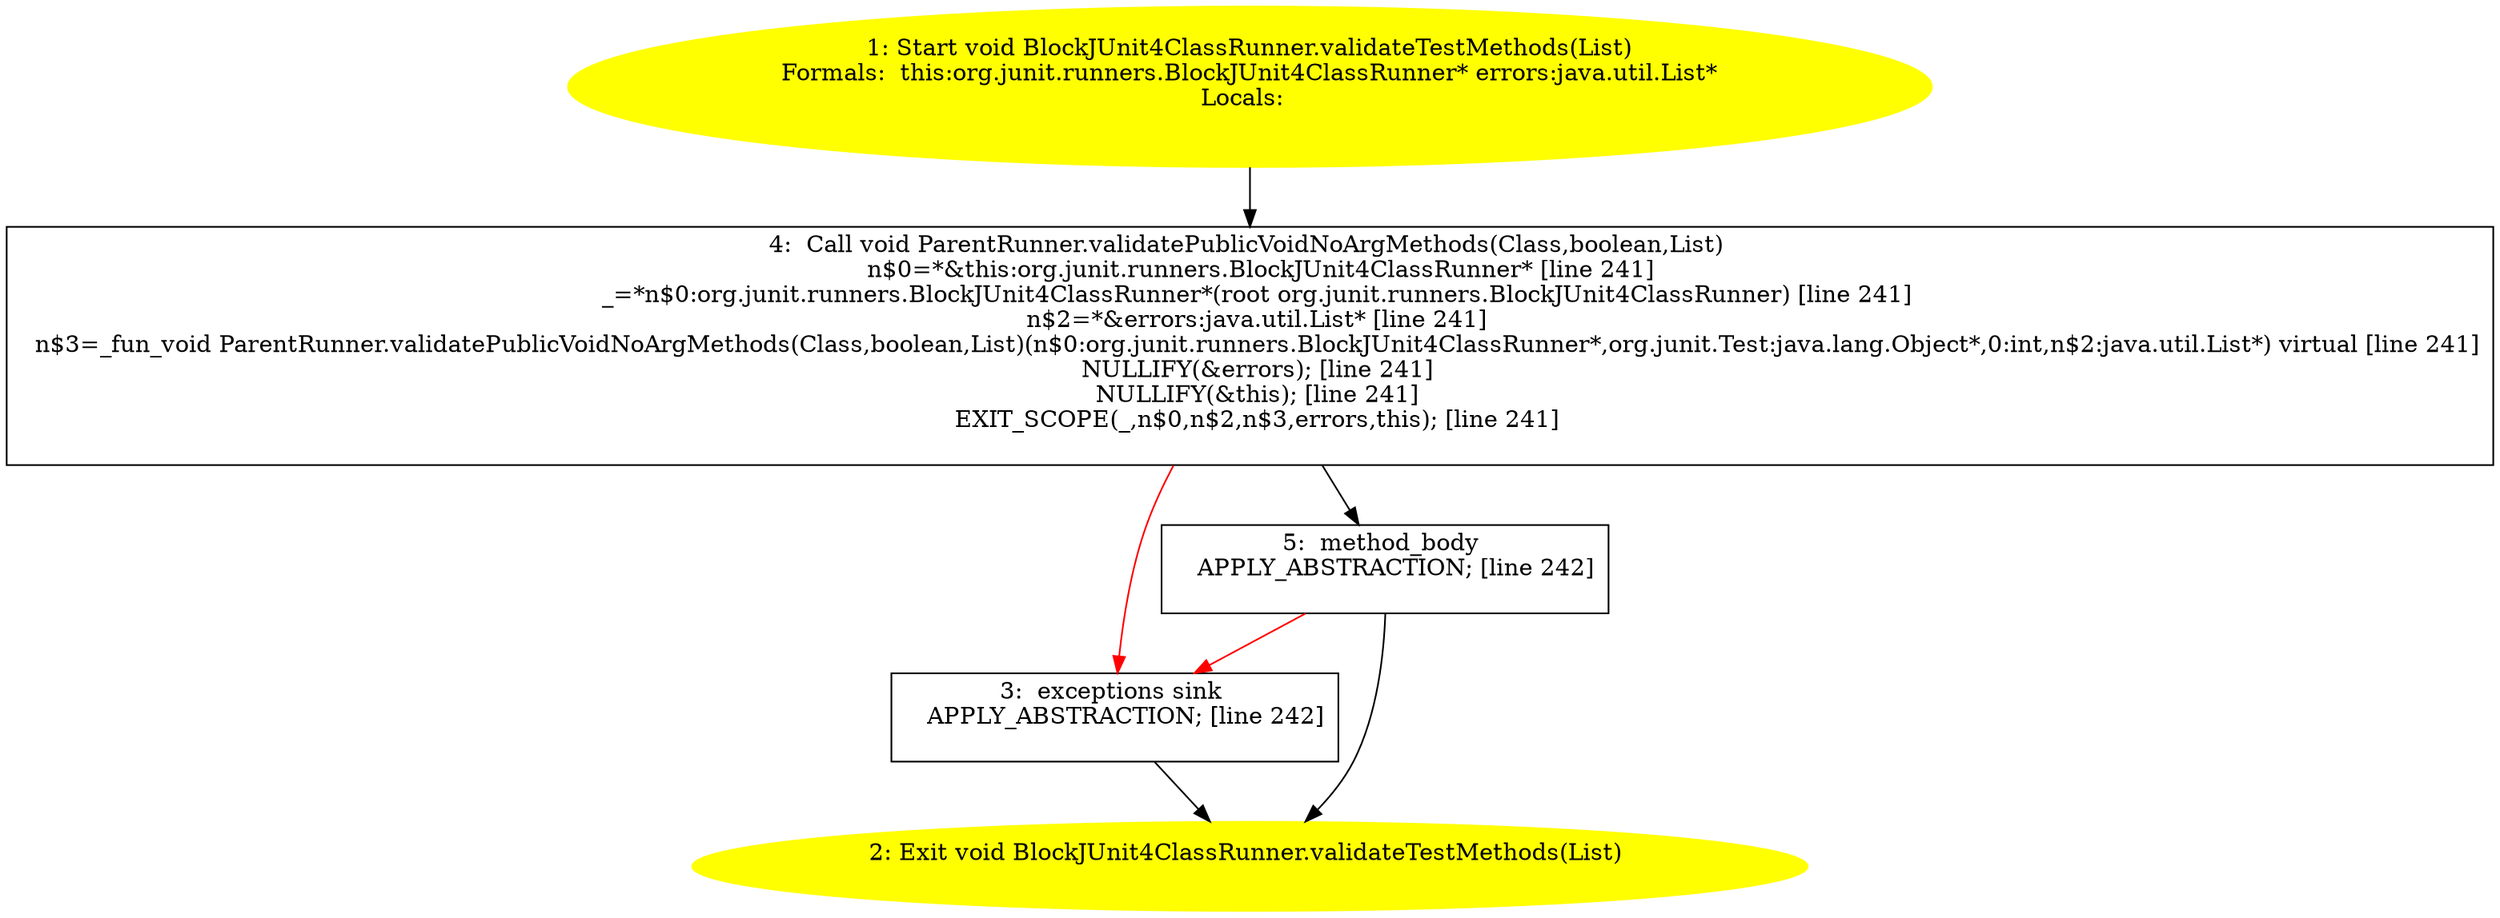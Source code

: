 /* @generated */
digraph cfg {
"org.junit.runners.BlockJUnit4ClassRunner.validateTestMethods(java.util.List):void.63cab330cc3456d1380a50783457c325_1" [label="1: Start void BlockJUnit4ClassRunner.validateTestMethods(List)\nFormals:  this:org.junit.runners.BlockJUnit4ClassRunner* errors:java.util.List*\nLocals:  \n  " color=yellow style=filled]
	

	 "org.junit.runners.BlockJUnit4ClassRunner.validateTestMethods(java.util.List):void.63cab330cc3456d1380a50783457c325_1" -> "org.junit.runners.BlockJUnit4ClassRunner.validateTestMethods(java.util.List):void.63cab330cc3456d1380a50783457c325_4" ;
"org.junit.runners.BlockJUnit4ClassRunner.validateTestMethods(java.util.List):void.63cab330cc3456d1380a50783457c325_2" [label="2: Exit void BlockJUnit4ClassRunner.validateTestMethods(List) \n  " color=yellow style=filled]
	

"org.junit.runners.BlockJUnit4ClassRunner.validateTestMethods(java.util.List):void.63cab330cc3456d1380a50783457c325_3" [label="3:  exceptions sink \n   APPLY_ABSTRACTION; [line 242]\n " shape="box"]
	

	 "org.junit.runners.BlockJUnit4ClassRunner.validateTestMethods(java.util.List):void.63cab330cc3456d1380a50783457c325_3" -> "org.junit.runners.BlockJUnit4ClassRunner.validateTestMethods(java.util.List):void.63cab330cc3456d1380a50783457c325_2" ;
"org.junit.runners.BlockJUnit4ClassRunner.validateTestMethods(java.util.List):void.63cab330cc3456d1380a50783457c325_4" [label="4:  Call void ParentRunner.validatePublicVoidNoArgMethods(Class,boolean,List) \n   n$0=*&this:org.junit.runners.BlockJUnit4ClassRunner* [line 241]\n  _=*n$0:org.junit.runners.BlockJUnit4ClassRunner*(root org.junit.runners.BlockJUnit4ClassRunner) [line 241]\n  n$2=*&errors:java.util.List* [line 241]\n  n$3=_fun_void ParentRunner.validatePublicVoidNoArgMethods(Class,boolean,List)(n$0:org.junit.runners.BlockJUnit4ClassRunner*,org.junit.Test:java.lang.Object*,0:int,n$2:java.util.List*) virtual [line 241]\n  NULLIFY(&errors); [line 241]\n  NULLIFY(&this); [line 241]\n  EXIT_SCOPE(_,n$0,n$2,n$3,errors,this); [line 241]\n " shape="box"]
	

	 "org.junit.runners.BlockJUnit4ClassRunner.validateTestMethods(java.util.List):void.63cab330cc3456d1380a50783457c325_4" -> "org.junit.runners.BlockJUnit4ClassRunner.validateTestMethods(java.util.List):void.63cab330cc3456d1380a50783457c325_5" ;
	 "org.junit.runners.BlockJUnit4ClassRunner.validateTestMethods(java.util.List):void.63cab330cc3456d1380a50783457c325_4" -> "org.junit.runners.BlockJUnit4ClassRunner.validateTestMethods(java.util.List):void.63cab330cc3456d1380a50783457c325_3" [color="red" ];
"org.junit.runners.BlockJUnit4ClassRunner.validateTestMethods(java.util.List):void.63cab330cc3456d1380a50783457c325_5" [label="5:  method_body \n   APPLY_ABSTRACTION; [line 242]\n " shape="box"]
	

	 "org.junit.runners.BlockJUnit4ClassRunner.validateTestMethods(java.util.List):void.63cab330cc3456d1380a50783457c325_5" -> "org.junit.runners.BlockJUnit4ClassRunner.validateTestMethods(java.util.List):void.63cab330cc3456d1380a50783457c325_2" ;
	 "org.junit.runners.BlockJUnit4ClassRunner.validateTestMethods(java.util.List):void.63cab330cc3456d1380a50783457c325_5" -> "org.junit.runners.BlockJUnit4ClassRunner.validateTestMethods(java.util.List):void.63cab330cc3456d1380a50783457c325_3" [color="red" ];
}
